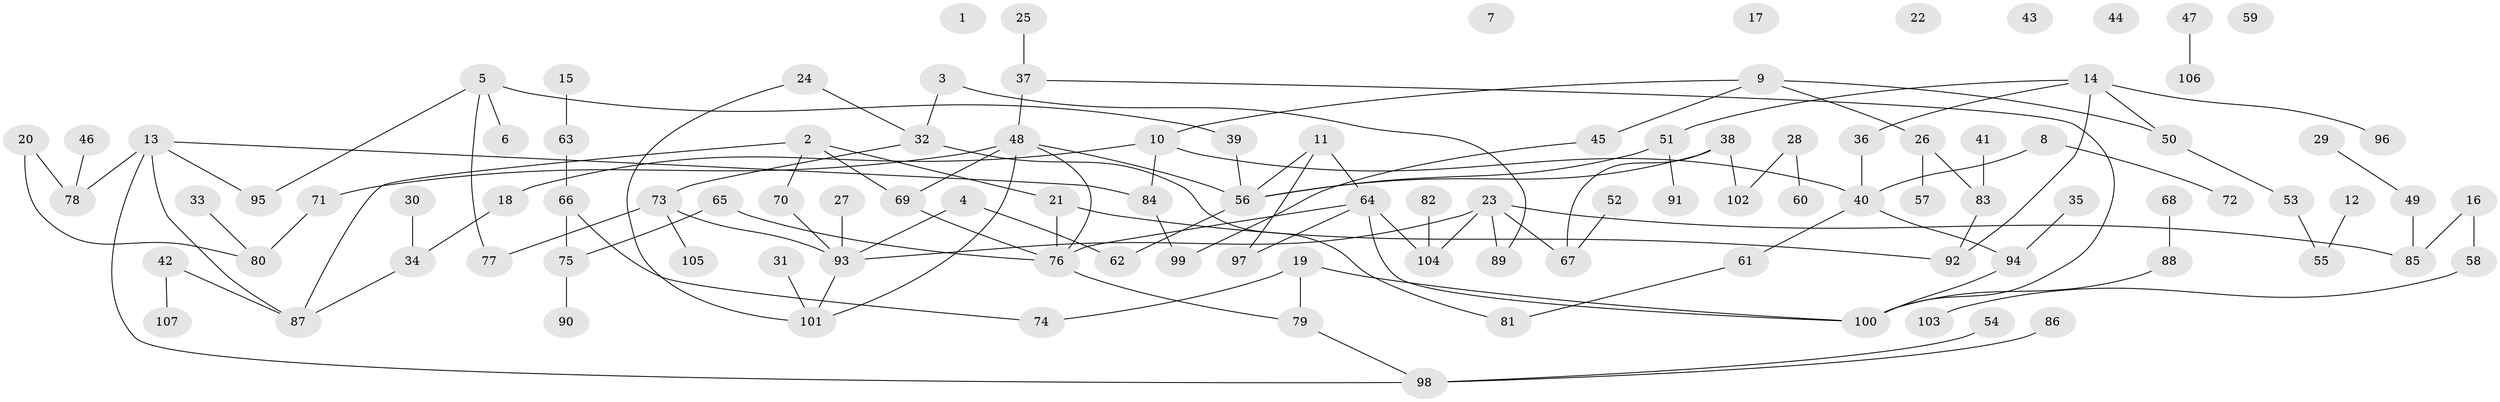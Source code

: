 // Generated by graph-tools (version 1.1) at 2025/00/03/09/25 03:00:47]
// undirected, 107 vertices, 123 edges
graph export_dot {
graph [start="1"]
  node [color=gray90,style=filled];
  1;
  2;
  3;
  4;
  5;
  6;
  7;
  8;
  9;
  10;
  11;
  12;
  13;
  14;
  15;
  16;
  17;
  18;
  19;
  20;
  21;
  22;
  23;
  24;
  25;
  26;
  27;
  28;
  29;
  30;
  31;
  32;
  33;
  34;
  35;
  36;
  37;
  38;
  39;
  40;
  41;
  42;
  43;
  44;
  45;
  46;
  47;
  48;
  49;
  50;
  51;
  52;
  53;
  54;
  55;
  56;
  57;
  58;
  59;
  60;
  61;
  62;
  63;
  64;
  65;
  66;
  67;
  68;
  69;
  70;
  71;
  72;
  73;
  74;
  75;
  76;
  77;
  78;
  79;
  80;
  81;
  82;
  83;
  84;
  85;
  86;
  87;
  88;
  89;
  90;
  91;
  92;
  93;
  94;
  95;
  96;
  97;
  98;
  99;
  100;
  101;
  102;
  103;
  104;
  105;
  106;
  107;
  2 -- 21;
  2 -- 69;
  2 -- 70;
  2 -- 87;
  3 -- 32;
  3 -- 89;
  4 -- 62;
  4 -- 93;
  5 -- 6;
  5 -- 39;
  5 -- 77;
  5 -- 95;
  8 -- 40;
  8 -- 72;
  9 -- 10;
  9 -- 26;
  9 -- 45;
  9 -- 50;
  10 -- 18;
  10 -- 40;
  10 -- 84;
  11 -- 56;
  11 -- 64;
  11 -- 97;
  12 -- 55;
  13 -- 78;
  13 -- 84;
  13 -- 87;
  13 -- 95;
  13 -- 98;
  14 -- 36;
  14 -- 50;
  14 -- 51;
  14 -- 92;
  14 -- 96;
  15 -- 63;
  16 -- 58;
  16 -- 85;
  18 -- 34;
  19 -- 74;
  19 -- 79;
  19 -- 100;
  20 -- 78;
  20 -- 80;
  21 -- 76;
  21 -- 92;
  23 -- 67;
  23 -- 85;
  23 -- 89;
  23 -- 93;
  23 -- 104;
  24 -- 32;
  24 -- 101;
  25 -- 37;
  26 -- 57;
  26 -- 83;
  27 -- 93;
  28 -- 60;
  28 -- 102;
  29 -- 49;
  30 -- 34;
  31 -- 101;
  32 -- 73;
  32 -- 81;
  33 -- 80;
  34 -- 87;
  35 -- 94;
  36 -- 40;
  37 -- 48;
  37 -- 100;
  38 -- 56;
  38 -- 67;
  38 -- 102;
  39 -- 56;
  40 -- 61;
  40 -- 94;
  41 -- 83;
  42 -- 87;
  42 -- 107;
  45 -- 99;
  46 -- 78;
  47 -- 106;
  48 -- 56;
  48 -- 69;
  48 -- 71;
  48 -- 76;
  48 -- 101;
  49 -- 85;
  50 -- 53;
  51 -- 56;
  51 -- 91;
  52 -- 67;
  53 -- 55;
  54 -- 98;
  56 -- 62;
  58 -- 103;
  61 -- 81;
  63 -- 66;
  64 -- 76;
  64 -- 97;
  64 -- 100;
  64 -- 104;
  65 -- 75;
  65 -- 76;
  66 -- 74;
  66 -- 75;
  68 -- 88;
  69 -- 76;
  70 -- 93;
  71 -- 80;
  73 -- 77;
  73 -- 93;
  73 -- 105;
  75 -- 90;
  76 -- 79;
  79 -- 98;
  82 -- 104;
  83 -- 92;
  84 -- 99;
  86 -- 98;
  88 -- 100;
  93 -- 101;
  94 -- 100;
}
